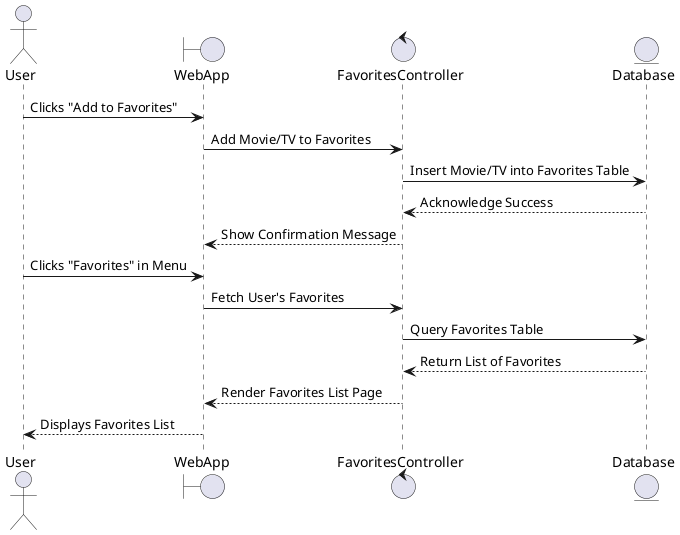 @startuml
actor User
boundary WebApp
control FavoritesController
entity Database

User -> WebApp: Clicks "Add to Favorites"
WebApp -> FavoritesController: Add Movie/TV to Favorites
FavoritesController -> Database: Insert Movie/TV into Favorites Table
Database --> FavoritesController: Acknowledge Success
FavoritesController --> WebApp: Show Confirmation Message

User -> WebApp: Clicks "Favorites" in Menu
WebApp -> FavoritesController: Fetch User's Favorites
FavoritesController -> Database: Query Favorites Table
Database --> FavoritesController: Return List of Favorites
FavoritesController --> WebApp: Render Favorites List Page
WebApp --> User: Displays Favorites List

@enduml
